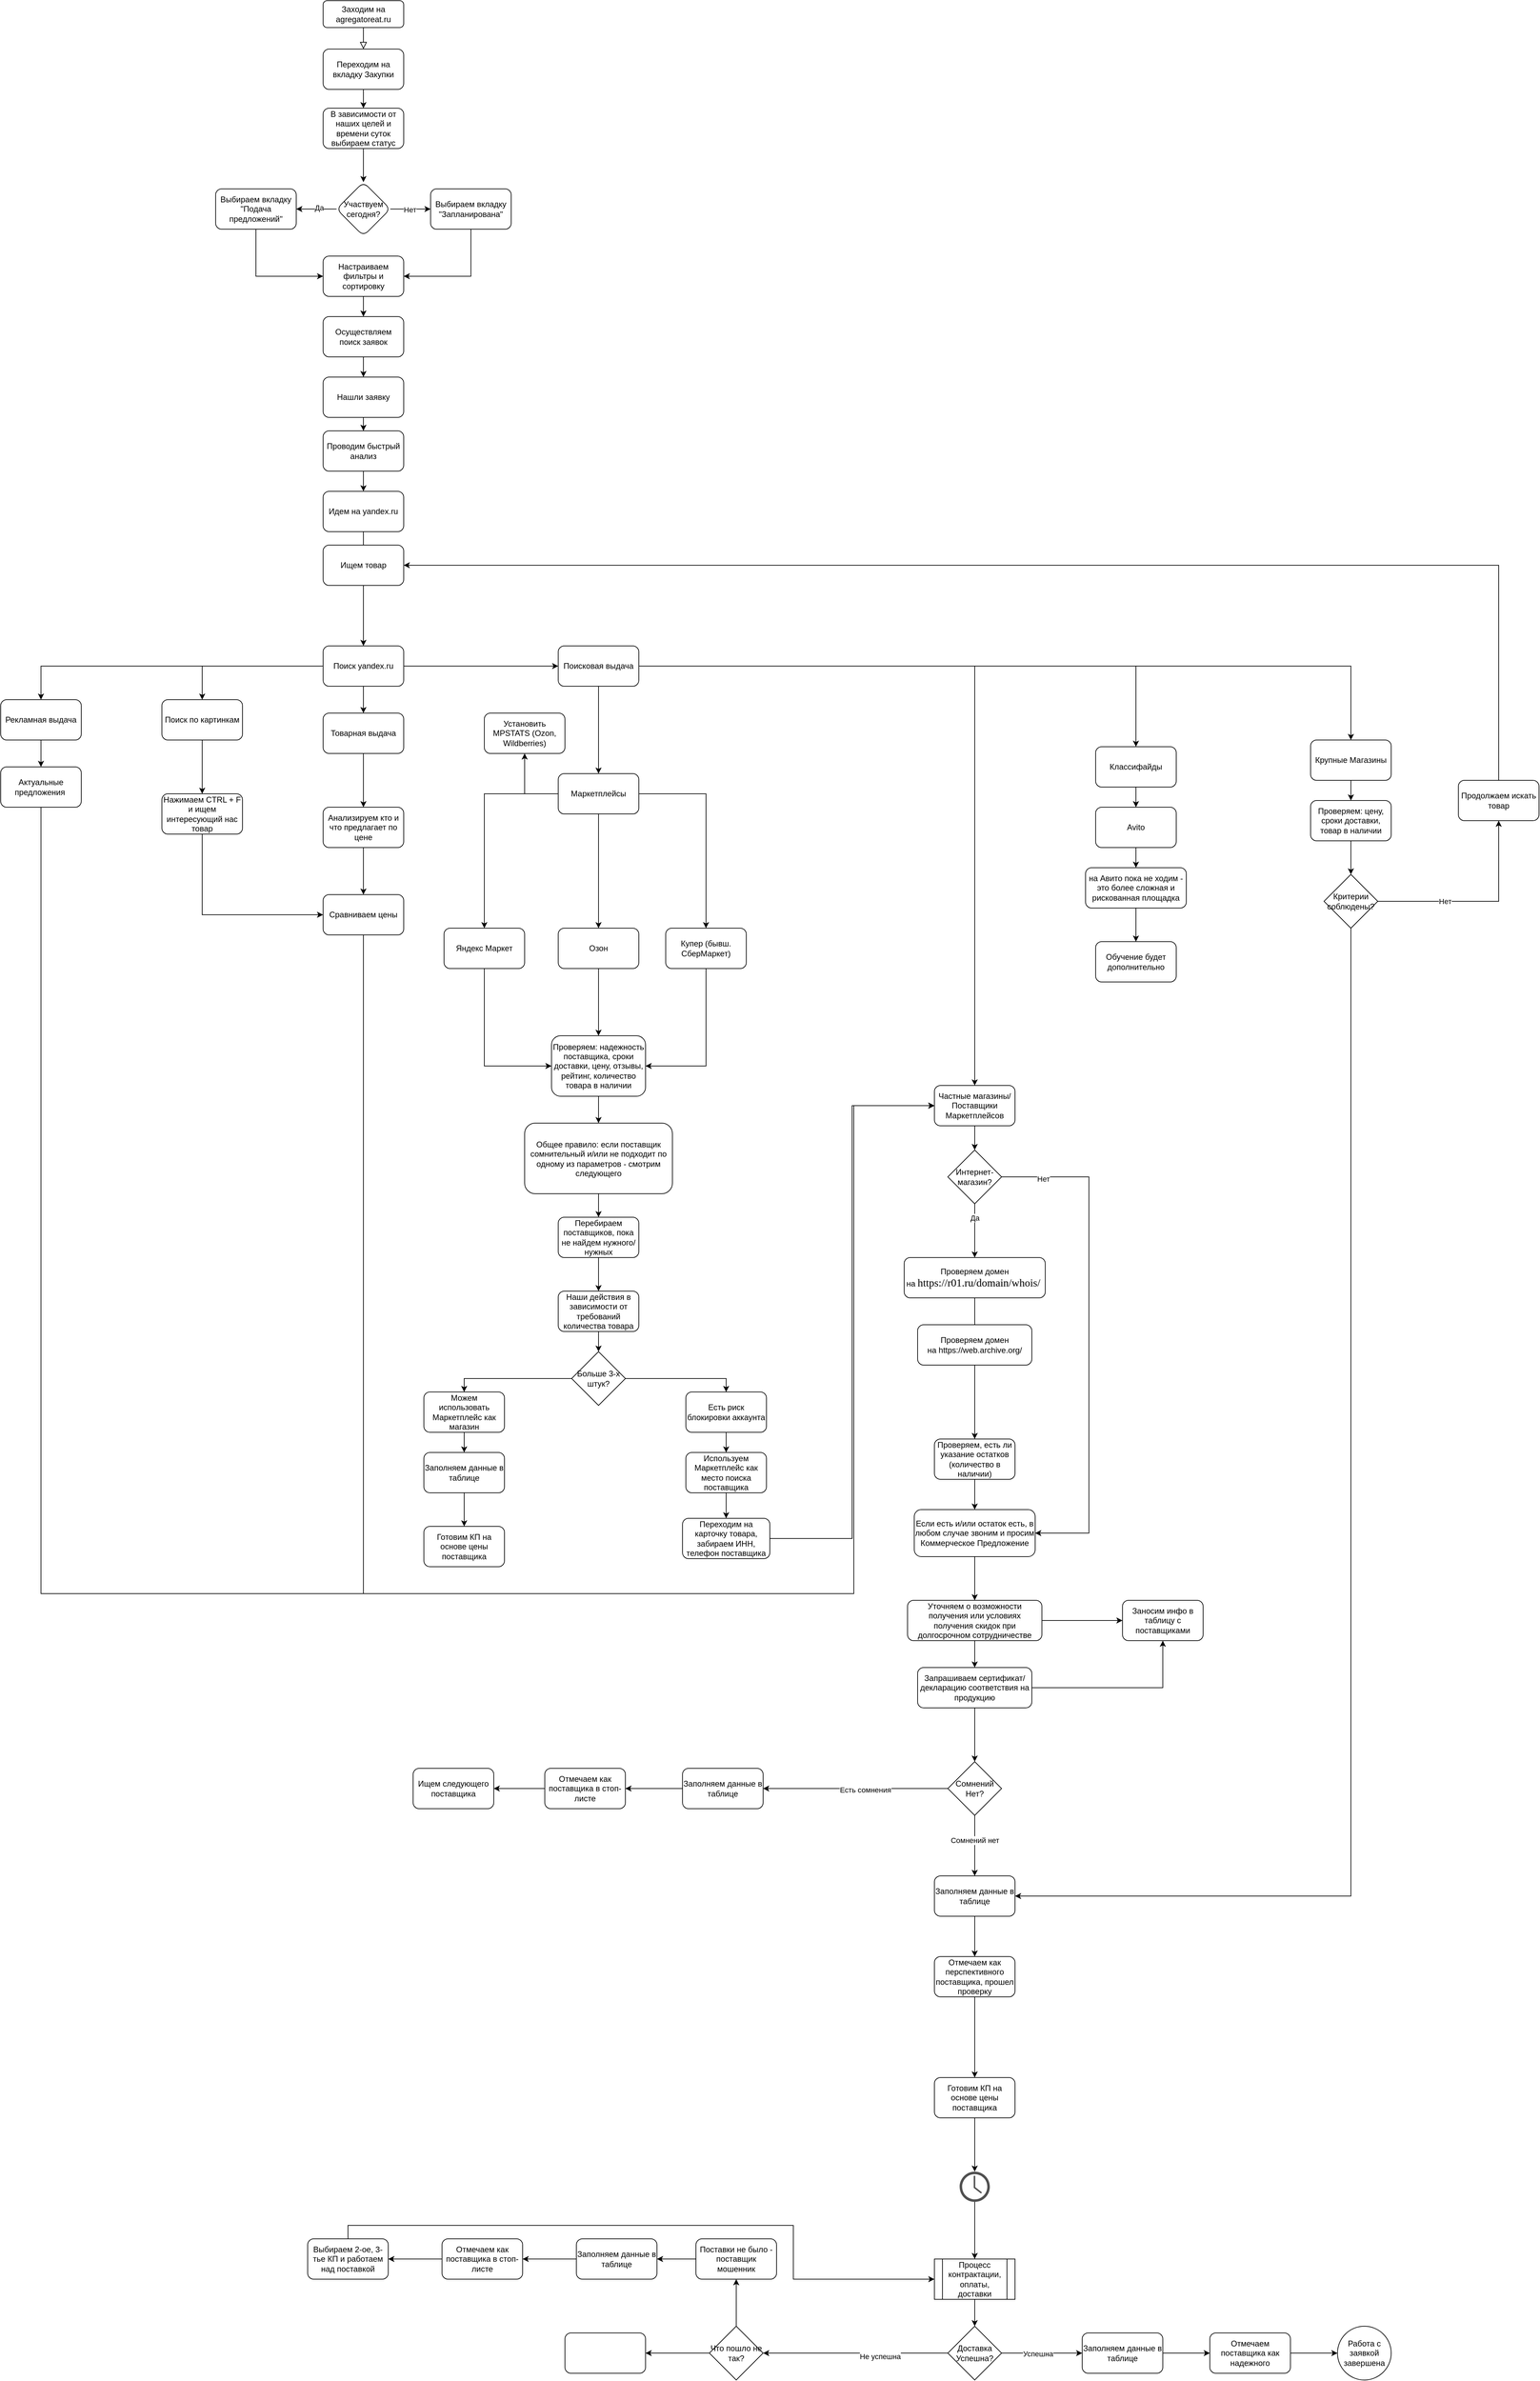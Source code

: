 <mxfile version="24.7.1" type="github">
  <diagram id="C5RBs43oDa-KdzZeNtuy" name="Page-1">
    <mxGraphModel dx="2876" dy="1066" grid="1" gridSize="10" guides="1" tooltips="1" connect="1" arrows="1" fold="1" page="1" pageScale="1" pageWidth="827" pageHeight="1169" math="0" shadow="0">
      <root>
        <mxCell id="WIyWlLk6GJQsqaUBKTNV-0" />
        <mxCell id="WIyWlLk6GJQsqaUBKTNV-1" parent="WIyWlLk6GJQsqaUBKTNV-0" />
        <mxCell id="WIyWlLk6GJQsqaUBKTNV-2" value="" style="rounded=0;html=1;jettySize=auto;orthogonalLoop=1;fontSize=11;endArrow=block;endFill=0;endSize=8;strokeWidth=1;shadow=0;labelBackgroundColor=none;edgeStyle=orthogonalEdgeStyle;entryX=0.5;entryY=0;entryDx=0;entryDy=0;" parent="WIyWlLk6GJQsqaUBKTNV-1" source="WIyWlLk6GJQsqaUBKTNV-3" target="reIwMXs1i3LLJAU8mJ2P-0" edge="1">
          <mxGeometry relative="1" as="geometry" />
        </mxCell>
        <mxCell id="WIyWlLk6GJQsqaUBKTNV-3" value="Заходим на agregatoreat.ru" style="rounded=1;whiteSpace=wrap;html=1;fontSize=12;glass=0;strokeWidth=1;shadow=0;" parent="WIyWlLk6GJQsqaUBKTNV-1" vertex="1">
          <mxGeometry x="160" y="80" width="120" height="40" as="geometry" />
        </mxCell>
        <mxCell id="reIwMXs1i3LLJAU8mJ2P-2" value="" style="edgeStyle=orthogonalEdgeStyle;rounded=0;orthogonalLoop=1;jettySize=auto;html=1;" parent="WIyWlLk6GJQsqaUBKTNV-1" source="reIwMXs1i3LLJAU8mJ2P-0" target="reIwMXs1i3LLJAU8mJ2P-1" edge="1">
          <mxGeometry relative="1" as="geometry" />
        </mxCell>
        <mxCell id="reIwMXs1i3LLJAU8mJ2P-0" value="Переходим на вкладку Закупки" style="rounded=1;whiteSpace=wrap;html=1;" parent="WIyWlLk6GJQsqaUBKTNV-1" vertex="1">
          <mxGeometry x="160" y="152" width="120" height="60" as="geometry" />
        </mxCell>
        <mxCell id="reIwMXs1i3LLJAU8mJ2P-4" value="" style="edgeStyle=orthogonalEdgeStyle;rounded=0;orthogonalLoop=1;jettySize=auto;html=1;" parent="WIyWlLk6GJQsqaUBKTNV-1" source="reIwMXs1i3LLJAU8mJ2P-1" target="reIwMXs1i3LLJAU8mJ2P-3" edge="1">
          <mxGeometry relative="1" as="geometry" />
        </mxCell>
        <mxCell id="reIwMXs1i3LLJAU8mJ2P-1" value="В зависимости от наших целей и времени суток выбираем статус" style="whiteSpace=wrap;html=1;rounded=1;" parent="WIyWlLk6GJQsqaUBKTNV-1" vertex="1">
          <mxGeometry x="160" y="240" width="120" height="60" as="geometry" />
        </mxCell>
        <mxCell id="reIwMXs1i3LLJAU8mJ2P-6" value="" style="edgeStyle=orthogonalEdgeStyle;rounded=0;orthogonalLoop=1;jettySize=auto;html=1;" parent="WIyWlLk6GJQsqaUBKTNV-1" source="reIwMXs1i3LLJAU8mJ2P-3" target="reIwMXs1i3LLJAU8mJ2P-5" edge="1">
          <mxGeometry relative="1" as="geometry" />
        </mxCell>
        <mxCell id="reIwMXs1i3LLJAU8mJ2P-7" value="Да" style="edgeLabel;html=1;align=center;verticalAlign=middle;resizable=0;points=[];" parent="reIwMXs1i3LLJAU8mJ2P-6" vertex="1" connectable="0">
          <mxGeometry x="-0.133" y="-2" relative="1" as="geometry">
            <mxPoint as="offset" />
          </mxGeometry>
        </mxCell>
        <mxCell id="reIwMXs1i3LLJAU8mJ2P-9" value="" style="edgeStyle=orthogonalEdgeStyle;rounded=0;orthogonalLoop=1;jettySize=auto;html=1;" parent="WIyWlLk6GJQsqaUBKTNV-1" source="reIwMXs1i3LLJAU8mJ2P-3" target="reIwMXs1i3LLJAU8mJ2P-8" edge="1">
          <mxGeometry relative="1" as="geometry" />
        </mxCell>
        <mxCell id="reIwMXs1i3LLJAU8mJ2P-10" value="Нет" style="edgeLabel;html=1;align=center;verticalAlign=middle;resizable=0;points=[];" parent="reIwMXs1i3LLJAU8mJ2P-9" vertex="1" connectable="0">
          <mxGeometry x="-0.033" y="-1" relative="1" as="geometry">
            <mxPoint as="offset" />
          </mxGeometry>
        </mxCell>
        <mxCell id="reIwMXs1i3LLJAU8mJ2P-3" value="Участвуем сегодня?" style="rhombus;whiteSpace=wrap;html=1;rounded=1;" parent="WIyWlLk6GJQsqaUBKTNV-1" vertex="1">
          <mxGeometry x="180" y="350" width="80" height="80" as="geometry" />
        </mxCell>
        <mxCell id="reIwMXs1i3LLJAU8mJ2P-12" value="" style="edgeStyle=orthogonalEdgeStyle;rounded=0;orthogonalLoop=1;jettySize=auto;html=1;entryX=0;entryY=0.5;entryDx=0;entryDy=0;exitX=0.5;exitY=1;exitDx=0;exitDy=0;" parent="WIyWlLk6GJQsqaUBKTNV-1" source="reIwMXs1i3LLJAU8mJ2P-5" target="reIwMXs1i3LLJAU8mJ2P-11" edge="1">
          <mxGeometry relative="1" as="geometry" />
        </mxCell>
        <mxCell id="reIwMXs1i3LLJAU8mJ2P-5" value="Выбираем вкладку &quot;Подача предложений&quot;" style="whiteSpace=wrap;html=1;rounded=1;" parent="WIyWlLk6GJQsqaUBKTNV-1" vertex="1">
          <mxGeometry y="360" width="120" height="60" as="geometry" />
        </mxCell>
        <mxCell id="reIwMXs1i3LLJAU8mJ2P-13" style="edgeStyle=orthogonalEdgeStyle;rounded=0;orthogonalLoop=1;jettySize=auto;html=1;entryX=1;entryY=0.5;entryDx=0;entryDy=0;exitX=0.5;exitY=1;exitDx=0;exitDy=0;" parent="WIyWlLk6GJQsqaUBKTNV-1" source="reIwMXs1i3LLJAU8mJ2P-8" target="reIwMXs1i3LLJAU8mJ2P-11" edge="1">
          <mxGeometry relative="1" as="geometry" />
        </mxCell>
        <mxCell id="reIwMXs1i3LLJAU8mJ2P-8" value="Выбираем вкладку &quot;Запланирована&quot;" style="whiteSpace=wrap;html=1;rounded=1;" parent="WIyWlLk6GJQsqaUBKTNV-1" vertex="1">
          <mxGeometry x="320" y="360" width="120" height="60" as="geometry" />
        </mxCell>
        <mxCell id="reIwMXs1i3LLJAU8mJ2P-15" value="" style="edgeStyle=orthogonalEdgeStyle;rounded=0;orthogonalLoop=1;jettySize=auto;html=1;" parent="WIyWlLk6GJQsqaUBKTNV-1" source="reIwMXs1i3LLJAU8mJ2P-11" target="reIwMXs1i3LLJAU8mJ2P-14" edge="1">
          <mxGeometry relative="1" as="geometry" />
        </mxCell>
        <mxCell id="reIwMXs1i3LLJAU8mJ2P-11" value="Настраиваем фильтры и сортировку" style="whiteSpace=wrap;html=1;rounded=1;" parent="WIyWlLk6GJQsqaUBKTNV-1" vertex="1">
          <mxGeometry x="160" y="460" width="120" height="60" as="geometry" />
        </mxCell>
        <mxCell id="reIwMXs1i3LLJAU8mJ2P-17" value="" style="edgeStyle=orthogonalEdgeStyle;rounded=0;orthogonalLoop=1;jettySize=auto;html=1;" parent="WIyWlLk6GJQsqaUBKTNV-1" source="reIwMXs1i3LLJAU8mJ2P-14" target="reIwMXs1i3LLJAU8mJ2P-16" edge="1">
          <mxGeometry relative="1" as="geometry" />
        </mxCell>
        <mxCell id="reIwMXs1i3LLJAU8mJ2P-14" value="Осуществляем поиск заявок" style="whiteSpace=wrap;html=1;rounded=1;" parent="WIyWlLk6GJQsqaUBKTNV-1" vertex="1">
          <mxGeometry x="160" y="550" width="120" height="60" as="geometry" />
        </mxCell>
        <mxCell id="reIwMXs1i3LLJAU8mJ2P-19" value="" style="edgeStyle=orthogonalEdgeStyle;rounded=0;orthogonalLoop=1;jettySize=auto;html=1;" parent="WIyWlLk6GJQsqaUBKTNV-1" source="reIwMXs1i3LLJAU8mJ2P-16" target="reIwMXs1i3LLJAU8mJ2P-18" edge="1">
          <mxGeometry relative="1" as="geometry" />
        </mxCell>
        <mxCell id="reIwMXs1i3LLJAU8mJ2P-16" value="Нашли заявку" style="whiteSpace=wrap;html=1;rounded=1;" parent="WIyWlLk6GJQsqaUBKTNV-1" vertex="1">
          <mxGeometry x="160" y="640" width="120" height="60" as="geometry" />
        </mxCell>
        <mxCell id="reIwMXs1i3LLJAU8mJ2P-21" value="" style="edgeStyle=orthogonalEdgeStyle;rounded=0;orthogonalLoop=1;jettySize=auto;html=1;" parent="WIyWlLk6GJQsqaUBKTNV-1" source="reIwMXs1i3LLJAU8mJ2P-34" target="reIwMXs1i3LLJAU8mJ2P-20" edge="1">
          <mxGeometry relative="1" as="geometry" />
        </mxCell>
        <mxCell id="reIwMXs1i3LLJAU8mJ2P-18" value="Проводим быстрый анализ" style="whiteSpace=wrap;html=1;rounded=1;" parent="WIyWlLk6GJQsqaUBKTNV-1" vertex="1">
          <mxGeometry x="160" y="720" width="120" height="60" as="geometry" />
        </mxCell>
        <mxCell id="reIwMXs1i3LLJAU8mJ2P-23" value="" style="edgeStyle=orthogonalEdgeStyle;rounded=0;orthogonalLoop=1;jettySize=auto;html=1;" parent="WIyWlLk6GJQsqaUBKTNV-1" source="reIwMXs1i3LLJAU8mJ2P-20" target="reIwMXs1i3LLJAU8mJ2P-22" edge="1">
          <mxGeometry relative="1" as="geometry" />
        </mxCell>
        <mxCell id="reIwMXs1i3LLJAU8mJ2P-25" value="" style="edgeStyle=orthogonalEdgeStyle;rounded=0;orthogonalLoop=1;jettySize=auto;html=1;" parent="WIyWlLk6GJQsqaUBKTNV-1" source="reIwMXs1i3LLJAU8mJ2P-20" target="reIwMXs1i3LLJAU8mJ2P-24" edge="1">
          <mxGeometry relative="1" as="geometry" />
        </mxCell>
        <mxCell id="reIwMXs1i3LLJAU8mJ2P-31" value="" style="edgeStyle=orthogonalEdgeStyle;rounded=0;orthogonalLoop=1;jettySize=auto;html=1;" parent="WIyWlLk6GJQsqaUBKTNV-1" source="reIwMXs1i3LLJAU8mJ2P-20" target="reIwMXs1i3LLJAU8mJ2P-30" edge="1">
          <mxGeometry relative="1" as="geometry" />
        </mxCell>
        <mxCell id="1kPbI1ZnsVa3C7Rc6pqd-4" value="" style="edgeStyle=orthogonalEdgeStyle;rounded=0;orthogonalLoop=1;jettySize=auto;html=1;" edge="1" parent="WIyWlLk6GJQsqaUBKTNV-1" source="reIwMXs1i3LLJAU8mJ2P-20" target="1kPbI1ZnsVa3C7Rc6pqd-3">
          <mxGeometry relative="1" as="geometry" />
        </mxCell>
        <mxCell id="reIwMXs1i3LLJAU8mJ2P-20" value="Поиск yandex.ru" style="whiteSpace=wrap;html=1;rounded=1;" parent="WIyWlLk6GJQsqaUBKTNV-1" vertex="1">
          <mxGeometry x="160" y="1040" width="120" height="60" as="geometry" />
        </mxCell>
        <mxCell id="reIwMXs1i3LLJAU8mJ2P-33" value="" style="edgeStyle=orthogonalEdgeStyle;rounded=0;orthogonalLoop=1;jettySize=auto;html=1;" parent="WIyWlLk6GJQsqaUBKTNV-1" source="reIwMXs1i3LLJAU8mJ2P-22" target="reIwMXs1i3LLJAU8mJ2P-32" edge="1">
          <mxGeometry relative="1" as="geometry" />
        </mxCell>
        <mxCell id="reIwMXs1i3LLJAU8mJ2P-22" value="Рекламная выдача" style="whiteSpace=wrap;html=1;rounded=1;" parent="WIyWlLk6GJQsqaUBKTNV-1" vertex="1">
          <mxGeometry x="-320" y="1120" width="120" height="60" as="geometry" />
        </mxCell>
        <mxCell id="reIwMXs1i3LLJAU8mJ2P-27" value="" style="edgeStyle=orthogonalEdgeStyle;rounded=0;orthogonalLoop=1;jettySize=auto;html=1;" parent="WIyWlLk6GJQsqaUBKTNV-1" source="reIwMXs1i3LLJAU8mJ2P-24" target="reIwMXs1i3LLJAU8mJ2P-26" edge="1">
          <mxGeometry relative="1" as="geometry" />
        </mxCell>
        <mxCell id="reIwMXs1i3LLJAU8mJ2P-29" value="" style="edgeStyle=orthogonalEdgeStyle;rounded=0;orthogonalLoop=1;jettySize=auto;html=1;" parent="WIyWlLk6GJQsqaUBKTNV-1" source="reIwMXs1i3LLJAU8mJ2P-24" target="reIwMXs1i3LLJAU8mJ2P-28" edge="1">
          <mxGeometry relative="1" as="geometry" />
        </mxCell>
        <mxCell id="reIwMXs1i3LLJAU8mJ2P-53" value="" style="edgeStyle=orthogonalEdgeStyle;rounded=0;orthogonalLoop=1;jettySize=auto;html=1;" parent="WIyWlLk6GJQsqaUBKTNV-1" source="reIwMXs1i3LLJAU8mJ2P-24" target="reIwMXs1i3LLJAU8mJ2P-52" edge="1">
          <mxGeometry relative="1" as="geometry" />
        </mxCell>
        <mxCell id="reIwMXs1i3LLJAU8mJ2P-65" value="" style="edgeStyle=orthogonalEdgeStyle;rounded=0;orthogonalLoop=1;jettySize=auto;html=1;" parent="WIyWlLk6GJQsqaUBKTNV-1" source="reIwMXs1i3LLJAU8mJ2P-24" target="reIwMXs1i3LLJAU8mJ2P-64" edge="1">
          <mxGeometry relative="1" as="geometry" />
        </mxCell>
        <mxCell id="reIwMXs1i3LLJAU8mJ2P-24" value="Поисковая выдача" style="whiteSpace=wrap;html=1;rounded=1;" parent="WIyWlLk6GJQsqaUBKTNV-1" vertex="1">
          <mxGeometry x="510" y="1040" width="120" height="60" as="geometry" />
        </mxCell>
        <mxCell id="reIwMXs1i3LLJAU8mJ2P-42" value="" style="edgeStyle=orthogonalEdgeStyle;rounded=0;orthogonalLoop=1;jettySize=auto;html=1;exitX=0;exitY=0.5;exitDx=0;exitDy=0;" parent="WIyWlLk6GJQsqaUBKTNV-1" source="reIwMXs1i3LLJAU8mJ2P-26" target="reIwMXs1i3LLJAU8mJ2P-40" edge="1">
          <mxGeometry relative="1" as="geometry" />
        </mxCell>
        <mxCell id="reIwMXs1i3LLJAU8mJ2P-47" value="" style="edgeStyle=orthogonalEdgeStyle;rounded=0;orthogonalLoop=1;jettySize=auto;html=1;entryX=0.5;entryY=0;entryDx=0;entryDy=0;" parent="WIyWlLk6GJQsqaUBKTNV-1" source="reIwMXs1i3LLJAU8mJ2P-26" target="reIwMXs1i3LLJAU8mJ2P-45" edge="1">
          <mxGeometry relative="1" as="geometry">
            <mxPoint x="430" y="1550" as="targetPoint" />
          </mxGeometry>
        </mxCell>
        <mxCell id="reIwMXs1i3LLJAU8mJ2P-49" value="" style="edgeStyle=orthogonalEdgeStyle;rounded=0;orthogonalLoop=1;jettySize=auto;html=1;" parent="WIyWlLk6GJQsqaUBKTNV-1" source="reIwMXs1i3LLJAU8mJ2P-26" target="reIwMXs1i3LLJAU8mJ2P-48" edge="1">
          <mxGeometry relative="1" as="geometry" />
        </mxCell>
        <mxCell id="reIwMXs1i3LLJAU8mJ2P-51" value="" style="edgeStyle=orthogonalEdgeStyle;rounded=0;orthogonalLoop=1;jettySize=auto;html=1;" parent="WIyWlLk6GJQsqaUBKTNV-1" source="reIwMXs1i3LLJAU8mJ2P-26" target="reIwMXs1i3LLJAU8mJ2P-50" edge="1">
          <mxGeometry relative="1" as="geometry" />
        </mxCell>
        <mxCell id="reIwMXs1i3LLJAU8mJ2P-26" value="Маркетплейсы" style="whiteSpace=wrap;html=1;rounded=1;" parent="WIyWlLk6GJQsqaUBKTNV-1" vertex="1">
          <mxGeometry x="510" y="1230" width="120" height="60" as="geometry" />
        </mxCell>
        <mxCell id="reIwMXs1i3LLJAU8mJ2P-44" value="" style="edgeStyle=orthogonalEdgeStyle;rounded=0;orthogonalLoop=1;jettySize=auto;html=1;" parent="WIyWlLk6GJQsqaUBKTNV-1" source="1kPbI1ZnsVa3C7Rc6pqd-20" target="reIwMXs1i3LLJAU8mJ2P-43" edge="1">
          <mxGeometry relative="1" as="geometry" />
        </mxCell>
        <mxCell id="reIwMXs1i3LLJAU8mJ2P-28" value="Частные магазины/Поставщики Маркетплейсов" style="whiteSpace=wrap;html=1;rounded=1;" parent="WIyWlLk6GJQsqaUBKTNV-1" vertex="1">
          <mxGeometry x="1070" y="1694" width="120" height="60" as="geometry" />
        </mxCell>
        <mxCell id="reIwMXs1i3LLJAU8mJ2P-38" value="" style="edgeStyle=orthogonalEdgeStyle;rounded=0;orthogonalLoop=1;jettySize=auto;html=1;" parent="WIyWlLk6GJQsqaUBKTNV-1" source="reIwMXs1i3LLJAU8mJ2P-30" target="reIwMXs1i3LLJAU8mJ2P-37" edge="1">
          <mxGeometry relative="1" as="geometry" />
        </mxCell>
        <mxCell id="reIwMXs1i3LLJAU8mJ2P-30" value="Товарная выдача" style="whiteSpace=wrap;html=1;rounded=1;" parent="WIyWlLk6GJQsqaUBKTNV-1" vertex="1">
          <mxGeometry x="160" y="1140" width="120" height="60" as="geometry" />
        </mxCell>
        <mxCell id="1kPbI1ZnsVa3C7Rc6pqd-13" style="edgeStyle=orthogonalEdgeStyle;rounded=0;orthogonalLoop=1;jettySize=auto;html=1;entryX=0;entryY=0.5;entryDx=0;entryDy=0;exitX=0.5;exitY=1;exitDx=0;exitDy=0;" edge="1" parent="WIyWlLk6GJQsqaUBKTNV-1" source="reIwMXs1i3LLJAU8mJ2P-32" target="reIwMXs1i3LLJAU8mJ2P-28">
          <mxGeometry relative="1" as="geometry">
            <mxPoint x="-210" y="2380.0" as="targetPoint" />
            <Array as="points">
              <mxPoint x="-260" y="2450" />
              <mxPoint x="950" y="2450" />
              <mxPoint x="950" y="1724" />
            </Array>
          </mxGeometry>
        </mxCell>
        <mxCell id="reIwMXs1i3LLJAU8mJ2P-32" value="Актуальные предложения&amp;nbsp;" style="whiteSpace=wrap;html=1;rounded=1;" parent="WIyWlLk6GJQsqaUBKTNV-1" vertex="1">
          <mxGeometry x="-320" y="1220" width="120" height="60" as="geometry" />
        </mxCell>
        <mxCell id="reIwMXs1i3LLJAU8mJ2P-35" value="" style="edgeStyle=orthogonalEdgeStyle;rounded=0;orthogonalLoop=1;jettySize=auto;html=1;" parent="WIyWlLk6GJQsqaUBKTNV-1" source="reIwMXs1i3LLJAU8mJ2P-18" target="reIwMXs1i3LLJAU8mJ2P-34" edge="1">
          <mxGeometry relative="1" as="geometry">
            <mxPoint x="220" y="780" as="sourcePoint" />
            <mxPoint x="220" y="1040" as="targetPoint" />
          </mxGeometry>
        </mxCell>
        <mxCell id="reIwMXs1i3LLJAU8mJ2P-34" value="Идем на yandex.ru" style="rounded=1;whiteSpace=wrap;html=1;" parent="WIyWlLk6GJQsqaUBKTNV-1" vertex="1">
          <mxGeometry x="160" y="810" width="120" height="60" as="geometry" />
        </mxCell>
        <mxCell id="1kPbI1ZnsVa3C7Rc6pqd-5" style="edgeStyle=orthogonalEdgeStyle;rounded=0;orthogonalLoop=1;jettySize=auto;html=1;" edge="1" parent="WIyWlLk6GJQsqaUBKTNV-1" source="reIwMXs1i3LLJAU8mJ2P-37" target="reIwMXs1i3LLJAU8mJ2P-39">
          <mxGeometry relative="1" as="geometry" />
        </mxCell>
        <mxCell id="reIwMXs1i3LLJAU8mJ2P-37" value="Анализируем кто и что предлагает по цене" style="whiteSpace=wrap;html=1;rounded=1;" parent="WIyWlLk6GJQsqaUBKTNV-1" vertex="1">
          <mxGeometry x="160" y="1280" width="120" height="60" as="geometry" />
        </mxCell>
        <mxCell id="1kPbI1ZnsVa3C7Rc6pqd-33" style="edgeStyle=orthogonalEdgeStyle;rounded=0;orthogonalLoop=1;jettySize=auto;html=1;entryX=0;entryY=0.5;entryDx=0;entryDy=0;exitX=0.5;exitY=1;exitDx=0;exitDy=0;" edge="1" parent="WIyWlLk6GJQsqaUBKTNV-1" source="reIwMXs1i3LLJAU8mJ2P-39" target="reIwMXs1i3LLJAU8mJ2P-28">
          <mxGeometry relative="1" as="geometry">
            <Array as="points">
              <mxPoint x="220" y="2450" />
              <mxPoint x="950" y="2450" />
              <mxPoint x="950" y="1724" />
            </Array>
          </mxGeometry>
        </mxCell>
        <mxCell id="reIwMXs1i3LLJAU8mJ2P-39" value="Сравниваем цены" style="rounded=1;whiteSpace=wrap;html=1;" parent="WIyWlLk6GJQsqaUBKTNV-1" vertex="1">
          <mxGeometry x="160" y="1410" width="120" height="60" as="geometry" />
        </mxCell>
        <mxCell id="reIwMXs1i3LLJAU8mJ2P-40" value="Установить MPSTATS (Ozon, Wildberries)" style="rounded=1;whiteSpace=wrap;html=1;" parent="WIyWlLk6GJQsqaUBKTNV-1" vertex="1">
          <mxGeometry x="400" y="1140" width="120" height="60" as="geometry" />
        </mxCell>
        <mxCell id="reIwMXs1i3LLJAU8mJ2P-61" value="" style="edgeStyle=orthogonalEdgeStyle;rounded=0;orthogonalLoop=1;jettySize=auto;html=1;" parent="WIyWlLk6GJQsqaUBKTNV-1" source="reIwMXs1i3LLJAU8mJ2P-43" target="reIwMXs1i3LLJAU8mJ2P-60" edge="1">
          <mxGeometry relative="1" as="geometry" />
        </mxCell>
        <mxCell id="reIwMXs1i3LLJAU8mJ2P-43" value="Проверяем, есть ли указание остатков (количество в наличии)" style="whiteSpace=wrap;html=1;rounded=1;" parent="WIyWlLk6GJQsqaUBKTNV-1" vertex="1">
          <mxGeometry x="1070" y="2220" width="120" height="60" as="geometry" />
        </mxCell>
        <mxCell id="reIwMXs1i3LLJAU8mJ2P-55" style="edgeStyle=orthogonalEdgeStyle;rounded=0;orthogonalLoop=1;jettySize=auto;html=1;entryX=0;entryY=0.5;entryDx=0;entryDy=0;exitX=0.5;exitY=1;exitDx=0;exitDy=0;" parent="WIyWlLk6GJQsqaUBKTNV-1" source="reIwMXs1i3LLJAU8mJ2P-45" target="reIwMXs1i3LLJAU8mJ2P-54" edge="1">
          <mxGeometry relative="1" as="geometry" />
        </mxCell>
        <mxCell id="reIwMXs1i3LLJAU8mJ2P-45" value="Яндекс Маркет" style="whiteSpace=wrap;html=1;rounded=1;" parent="WIyWlLk6GJQsqaUBKTNV-1" vertex="1">
          <mxGeometry x="340" y="1460" width="120" height="60" as="geometry" />
        </mxCell>
        <mxCell id="reIwMXs1i3LLJAU8mJ2P-57" style="edgeStyle=orthogonalEdgeStyle;rounded=0;orthogonalLoop=1;jettySize=auto;html=1;entryX=1;entryY=0.5;entryDx=0;entryDy=0;exitX=0.5;exitY=1;exitDx=0;exitDy=0;" parent="WIyWlLk6GJQsqaUBKTNV-1" source="reIwMXs1i3LLJAU8mJ2P-48" target="reIwMXs1i3LLJAU8mJ2P-54" edge="1">
          <mxGeometry relative="1" as="geometry" />
        </mxCell>
        <mxCell id="reIwMXs1i3LLJAU8mJ2P-48" value="Купер (бывш. СберМаркет)" style="whiteSpace=wrap;html=1;rounded=1;" parent="WIyWlLk6GJQsqaUBKTNV-1" vertex="1">
          <mxGeometry x="670" y="1460" width="120" height="60" as="geometry" />
        </mxCell>
        <mxCell id="reIwMXs1i3LLJAU8mJ2P-56" style="edgeStyle=orthogonalEdgeStyle;rounded=0;orthogonalLoop=1;jettySize=auto;html=1;entryX=0.5;entryY=0;entryDx=0;entryDy=0;" parent="WIyWlLk6GJQsqaUBKTNV-1" source="reIwMXs1i3LLJAU8mJ2P-50" target="reIwMXs1i3LLJAU8mJ2P-54" edge="1">
          <mxGeometry relative="1" as="geometry" />
        </mxCell>
        <mxCell id="reIwMXs1i3LLJAU8mJ2P-50" value="Озон" style="whiteSpace=wrap;html=1;rounded=1;" parent="WIyWlLk6GJQsqaUBKTNV-1" vertex="1">
          <mxGeometry x="510" y="1460" width="120" height="60" as="geometry" />
        </mxCell>
        <mxCell id="reIwMXs1i3LLJAU8mJ2P-87" value="" style="edgeStyle=orthogonalEdgeStyle;rounded=0;orthogonalLoop=1;jettySize=auto;html=1;" parent="WIyWlLk6GJQsqaUBKTNV-1" source="reIwMXs1i3LLJAU8mJ2P-52" target="reIwMXs1i3LLJAU8mJ2P-86" edge="1">
          <mxGeometry relative="1" as="geometry" />
        </mxCell>
        <mxCell id="reIwMXs1i3LLJAU8mJ2P-52" value="Крупные Магазины" style="whiteSpace=wrap;html=1;rounded=1;" parent="WIyWlLk6GJQsqaUBKTNV-1" vertex="1">
          <mxGeometry x="1630" y="1180" width="120" height="60" as="geometry" />
        </mxCell>
        <mxCell id="reIwMXs1i3LLJAU8mJ2P-59" value="" style="edgeStyle=orthogonalEdgeStyle;rounded=0;orthogonalLoop=1;jettySize=auto;html=1;" parent="WIyWlLk6GJQsqaUBKTNV-1" source="reIwMXs1i3LLJAU8mJ2P-54" target="reIwMXs1i3LLJAU8mJ2P-58" edge="1">
          <mxGeometry relative="1" as="geometry" />
        </mxCell>
        <mxCell id="reIwMXs1i3LLJAU8mJ2P-54" value="Проверяем: надежность поставщика, сроки доставки, цену, отзывы, рейтинг, количество товара в наличии" style="rounded=1;whiteSpace=wrap;html=1;" parent="WIyWlLk6GJQsqaUBKTNV-1" vertex="1">
          <mxGeometry x="500" y="1620" width="140" height="90" as="geometry" />
        </mxCell>
        <mxCell id="reIwMXs1i3LLJAU8mJ2P-73" value="" style="edgeStyle=orthogonalEdgeStyle;rounded=0;orthogonalLoop=1;jettySize=auto;html=1;" parent="WIyWlLk6GJQsqaUBKTNV-1" source="1kPbI1ZnsVa3C7Rc6pqd-8" target="reIwMXs1i3LLJAU8mJ2P-72" edge="1">
          <mxGeometry relative="1" as="geometry" />
        </mxCell>
        <mxCell id="reIwMXs1i3LLJAU8mJ2P-58" value="Общее правило: если поставщик сомнительный и/или не подходит по одному из параметров - смотрим следующего" style="whiteSpace=wrap;html=1;rounded=1;" parent="WIyWlLk6GJQsqaUBKTNV-1" vertex="1">
          <mxGeometry x="460" y="1750" width="220" height="105" as="geometry" />
        </mxCell>
        <mxCell id="reIwMXs1i3LLJAU8mJ2P-63" value="" style="edgeStyle=orthogonalEdgeStyle;rounded=0;orthogonalLoop=1;jettySize=auto;html=1;" parent="WIyWlLk6GJQsqaUBKTNV-1" source="reIwMXs1i3LLJAU8mJ2P-60" target="reIwMXs1i3LLJAU8mJ2P-62" edge="1">
          <mxGeometry relative="1" as="geometry" />
        </mxCell>
        <mxCell id="reIwMXs1i3LLJAU8mJ2P-60" value="Если есть и/или остаток есть, в любом случае звоним и просим Коммерческое Предложение" style="whiteSpace=wrap;html=1;rounded=1;" parent="WIyWlLk6GJQsqaUBKTNV-1" vertex="1">
          <mxGeometry x="1040" y="2325" width="180" height="70" as="geometry" />
        </mxCell>
        <mxCell id="1kPbI1ZnsVa3C7Rc6pqd-15" value="" style="edgeStyle=orthogonalEdgeStyle;rounded=0;orthogonalLoop=1;jettySize=auto;html=1;entryX=0.5;entryY=0;entryDx=0;entryDy=0;" edge="1" parent="WIyWlLk6GJQsqaUBKTNV-1" source="1kPbI1ZnsVa3C7Rc6pqd-41" target="1kPbI1ZnsVa3C7Rc6pqd-62">
          <mxGeometry relative="1" as="geometry" />
        </mxCell>
        <mxCell id="1kPbI1ZnsVa3C7Rc6pqd-26" value="" style="edgeStyle=orthogonalEdgeStyle;rounded=0;orthogonalLoop=1;jettySize=auto;html=1;" edge="1" parent="WIyWlLk6GJQsqaUBKTNV-1" source="reIwMXs1i3LLJAU8mJ2P-62" target="1kPbI1ZnsVa3C7Rc6pqd-25">
          <mxGeometry relative="1" as="geometry" />
        </mxCell>
        <mxCell id="reIwMXs1i3LLJAU8mJ2P-62" value="&lt;br&gt;&lt;span style=&quot;color: rgb(0, 0, 0); font-family: Helvetica; font-size: 12px; font-style: normal; font-variant-ligatures: normal; font-variant-caps: normal; font-weight: 400; letter-spacing: normal; orphans: 2; text-align: center; text-indent: 0px; text-transform: none; widows: 2; word-spacing: 0px; -webkit-text-stroke-width: 0px; white-space: normal; background-color: rgb(251, 251, 251); text-decoration-thickness: initial; text-decoration-style: initial; text-decoration-color: initial; display: inline !important; float: none;&quot;&gt;Уточняем о возможности получения или условиях получения скидок при долгосрочном сотрудничестве&lt;/span&gt;&lt;div&gt;&lt;br&gt;&lt;/div&gt;" style="whiteSpace=wrap;html=1;rounded=1;" parent="WIyWlLk6GJQsqaUBKTNV-1" vertex="1">
          <mxGeometry x="1030" y="2460" width="200" height="60" as="geometry" />
        </mxCell>
        <mxCell id="reIwMXs1i3LLJAU8mJ2P-67" value="" style="edgeStyle=orthogonalEdgeStyle;rounded=0;orthogonalLoop=1;jettySize=auto;html=1;" parent="WIyWlLk6GJQsqaUBKTNV-1" source="reIwMXs1i3LLJAU8mJ2P-64" target="reIwMXs1i3LLJAU8mJ2P-66" edge="1">
          <mxGeometry relative="1" as="geometry" />
        </mxCell>
        <mxCell id="reIwMXs1i3LLJAU8mJ2P-64" value="Классифайды" style="whiteSpace=wrap;html=1;rounded=1;" parent="WIyWlLk6GJQsqaUBKTNV-1" vertex="1">
          <mxGeometry x="1310" y="1190" width="120" height="60" as="geometry" />
        </mxCell>
        <mxCell id="reIwMXs1i3LLJAU8mJ2P-69" value="" style="edgeStyle=orthogonalEdgeStyle;rounded=0;orthogonalLoop=1;jettySize=auto;html=1;entryX=0.5;entryY=0;entryDx=0;entryDy=0;" parent="WIyWlLk6GJQsqaUBKTNV-1" source="reIwMXs1i3LLJAU8mJ2P-66" target="reIwMXs1i3LLJAU8mJ2P-68" edge="1">
          <mxGeometry relative="1" as="geometry">
            <mxPoint x="1370" y="1380" as="targetPoint" />
          </mxGeometry>
        </mxCell>
        <mxCell id="reIwMXs1i3LLJAU8mJ2P-66" value="Avito" style="whiteSpace=wrap;html=1;rounded=1;" parent="WIyWlLk6GJQsqaUBKTNV-1" vertex="1">
          <mxGeometry x="1310" y="1280" width="120" height="60" as="geometry" />
        </mxCell>
        <mxCell id="1kPbI1ZnsVa3C7Rc6pqd-1" value="" style="edgeStyle=orthogonalEdgeStyle;rounded=0;orthogonalLoop=1;jettySize=auto;html=1;exitX=0.5;exitY=1;exitDx=0;exitDy=0;" edge="1" parent="WIyWlLk6GJQsqaUBKTNV-1" source="reIwMXs1i3LLJAU8mJ2P-68" target="1kPbI1ZnsVa3C7Rc6pqd-0">
          <mxGeometry relative="1" as="geometry">
            <mxPoint x="1370" y="1440" as="sourcePoint" />
          </mxGeometry>
        </mxCell>
        <mxCell id="reIwMXs1i3LLJAU8mJ2P-68" value="на Авито пока не ходим - это более сложная и рискованная площадка" style="whiteSpace=wrap;html=1;rounded=1;" parent="WIyWlLk6GJQsqaUBKTNV-1" vertex="1">
          <mxGeometry x="1295" y="1370" width="150" height="60" as="geometry" />
        </mxCell>
        <mxCell id="reIwMXs1i3LLJAU8mJ2P-85" value="" style="edgeStyle=orthogonalEdgeStyle;rounded=0;orthogonalLoop=1;jettySize=auto;html=1;" parent="WIyWlLk6GJQsqaUBKTNV-1" source="reIwMXs1i3LLJAU8mJ2P-72" target="reIwMXs1i3LLJAU8mJ2P-84" edge="1">
          <mxGeometry relative="1" as="geometry" />
        </mxCell>
        <mxCell id="reIwMXs1i3LLJAU8mJ2P-72" value="Наши действия в зависимости от требований количества товара" style="whiteSpace=wrap;html=1;rounded=1;" parent="WIyWlLk6GJQsqaUBKTNV-1" vertex="1">
          <mxGeometry x="510" y="2000" width="120" height="60" as="geometry" />
        </mxCell>
        <mxCell id="reIwMXs1i3LLJAU8mJ2P-79" value="" style="edgeStyle=orthogonalEdgeStyle;rounded=0;orthogonalLoop=1;jettySize=auto;html=1;exitX=0;exitY=0.5;exitDx=0;exitDy=0;entryX=0.5;entryY=0;entryDx=0;entryDy=0;" parent="WIyWlLk6GJQsqaUBKTNV-1" source="reIwMXs1i3LLJAU8mJ2P-84" target="reIwMXs1i3LLJAU8mJ2P-78" edge="1">
          <mxGeometry relative="1" as="geometry" />
        </mxCell>
        <mxCell id="reIwMXs1i3LLJAU8mJ2P-81" value="" style="edgeStyle=orthogonalEdgeStyle;rounded=0;orthogonalLoop=1;jettySize=auto;html=1;exitX=1;exitY=0.5;exitDx=0;exitDy=0;entryX=0.5;entryY=0;entryDx=0;entryDy=0;" parent="WIyWlLk6GJQsqaUBKTNV-1" source="reIwMXs1i3LLJAU8mJ2P-84" target="reIwMXs1i3LLJAU8mJ2P-80" edge="1">
          <mxGeometry relative="1" as="geometry" />
        </mxCell>
        <mxCell id="1kPbI1ZnsVa3C7Rc6pqd-7" value="" style="edgeStyle=orthogonalEdgeStyle;rounded=0;orthogonalLoop=1;jettySize=auto;html=1;" edge="1" parent="WIyWlLk6GJQsqaUBKTNV-1" source="1kPbI1ZnsVa3C7Rc6pqd-39" target="1kPbI1ZnsVa3C7Rc6pqd-6">
          <mxGeometry relative="1" as="geometry" />
        </mxCell>
        <mxCell id="reIwMXs1i3LLJAU8mJ2P-78" value="Можем использовать Маркетплейс как магазин" style="whiteSpace=wrap;html=1;rounded=1;" parent="WIyWlLk6GJQsqaUBKTNV-1" vertex="1">
          <mxGeometry x="310" y="2150" width="120" height="60" as="geometry" />
        </mxCell>
        <mxCell id="reIwMXs1i3LLJAU8mJ2P-83" value="" style="edgeStyle=orthogonalEdgeStyle;rounded=0;orthogonalLoop=1;jettySize=auto;html=1;" parent="WIyWlLk6GJQsqaUBKTNV-1" source="reIwMXs1i3LLJAU8mJ2P-80" target="reIwMXs1i3LLJAU8mJ2P-82" edge="1">
          <mxGeometry relative="1" as="geometry" />
        </mxCell>
        <mxCell id="reIwMXs1i3LLJAU8mJ2P-80" value="Есть риск блокировки аккаунта" style="whiteSpace=wrap;html=1;rounded=1;" parent="WIyWlLk6GJQsqaUBKTNV-1" vertex="1">
          <mxGeometry x="700" y="2150" width="120" height="60" as="geometry" />
        </mxCell>
        <mxCell id="1kPbI1ZnsVa3C7Rc6pqd-11" value="" style="edgeStyle=orthogonalEdgeStyle;rounded=0;orthogonalLoop=1;jettySize=auto;html=1;" edge="1" parent="WIyWlLk6GJQsqaUBKTNV-1" source="reIwMXs1i3LLJAU8mJ2P-82" target="1kPbI1ZnsVa3C7Rc6pqd-10">
          <mxGeometry relative="1" as="geometry" />
        </mxCell>
        <mxCell id="reIwMXs1i3LLJAU8mJ2P-82" value="Используем Маркетплейс как место поиска поставщика" style="whiteSpace=wrap;html=1;rounded=1;" parent="WIyWlLk6GJQsqaUBKTNV-1" vertex="1">
          <mxGeometry x="700" y="2240" width="120" height="60" as="geometry" />
        </mxCell>
        <mxCell id="reIwMXs1i3LLJAU8mJ2P-84" value="Больше 3-х штук?" style="rhombus;whiteSpace=wrap;html=1;" parent="WIyWlLk6GJQsqaUBKTNV-1" vertex="1">
          <mxGeometry x="530" y="2090" width="80" height="80" as="geometry" />
        </mxCell>
        <mxCell id="reIwMXs1i3LLJAU8mJ2P-89" style="edgeStyle=orthogonalEdgeStyle;rounded=0;orthogonalLoop=1;jettySize=auto;html=1;entryX=0.5;entryY=0;entryDx=0;entryDy=0;" parent="WIyWlLk6GJQsqaUBKTNV-1" source="reIwMXs1i3LLJAU8mJ2P-86" target="reIwMXs1i3LLJAU8mJ2P-88" edge="1">
          <mxGeometry relative="1" as="geometry" />
        </mxCell>
        <mxCell id="reIwMXs1i3LLJAU8mJ2P-86" value="Проверяем: цену, сроки доставки, товар в наличии" style="whiteSpace=wrap;html=1;rounded=1;" parent="WIyWlLk6GJQsqaUBKTNV-1" vertex="1">
          <mxGeometry x="1630" y="1270" width="120" height="60" as="geometry" />
        </mxCell>
        <mxCell id="1kPbI1ZnsVa3C7Rc6pqd-109" value="Нет" style="edgeStyle=orthogonalEdgeStyle;rounded=0;orthogonalLoop=1;jettySize=auto;html=1;entryX=0.5;entryY=1;entryDx=0;entryDy=0;" edge="1" parent="WIyWlLk6GJQsqaUBKTNV-1" source="reIwMXs1i3LLJAU8mJ2P-88" target="1kPbI1ZnsVa3C7Rc6pqd-108">
          <mxGeometry x="-0.333" relative="1" as="geometry">
            <mxPoint as="offset" />
          </mxGeometry>
        </mxCell>
        <mxCell id="1kPbI1ZnsVa3C7Rc6pqd-115" style="edgeStyle=orthogonalEdgeStyle;rounded=0;orthogonalLoop=1;jettySize=auto;html=1;entryX=1;entryY=0.5;entryDx=0;entryDy=0;exitX=0.5;exitY=1;exitDx=0;exitDy=0;" edge="1" parent="WIyWlLk6GJQsqaUBKTNV-1" source="reIwMXs1i3LLJAU8mJ2P-88" target="1kPbI1ZnsVa3C7Rc6pqd-41">
          <mxGeometry relative="1" as="geometry" />
        </mxCell>
        <mxCell id="reIwMXs1i3LLJAU8mJ2P-88" value="Критерии соблюдены?" style="rhombus;whiteSpace=wrap;html=1;" parent="WIyWlLk6GJQsqaUBKTNV-1" vertex="1">
          <mxGeometry x="1650" y="1380" width="80" height="80" as="geometry" />
        </mxCell>
        <mxCell id="1kPbI1ZnsVa3C7Rc6pqd-0" value="Обучение будет дополнительно" style="whiteSpace=wrap;html=1;rounded=1;" vertex="1" parent="WIyWlLk6GJQsqaUBKTNV-1">
          <mxGeometry x="1310" y="1480" width="120" height="60" as="geometry" />
        </mxCell>
        <mxCell id="1kPbI1ZnsVa3C7Rc6pqd-2" value="Ищем товар" style="rounded=1;whiteSpace=wrap;html=1;" vertex="1" parent="WIyWlLk6GJQsqaUBKTNV-1">
          <mxGeometry x="160" y="890" width="120" height="60" as="geometry" />
        </mxCell>
        <mxCell id="1kPbI1ZnsVa3C7Rc6pqd-31" value="" style="edgeStyle=orthogonalEdgeStyle;rounded=0;orthogonalLoop=1;jettySize=auto;html=1;" edge="1" parent="WIyWlLk6GJQsqaUBKTNV-1" source="1kPbI1ZnsVa3C7Rc6pqd-3" target="1kPbI1ZnsVa3C7Rc6pqd-30">
          <mxGeometry relative="1" as="geometry" />
        </mxCell>
        <mxCell id="1kPbI1ZnsVa3C7Rc6pqd-3" value="Поиск по картинкам" style="whiteSpace=wrap;html=1;rounded=1;" vertex="1" parent="WIyWlLk6GJQsqaUBKTNV-1">
          <mxGeometry x="-80" y="1120" width="120" height="60" as="geometry" />
        </mxCell>
        <mxCell id="1kPbI1ZnsVa3C7Rc6pqd-6" value="Готовим КП на основе цены поставщика" style="whiteSpace=wrap;html=1;rounded=1;" vertex="1" parent="WIyWlLk6GJQsqaUBKTNV-1">
          <mxGeometry x="310" y="2350" width="120" height="60" as="geometry" />
        </mxCell>
        <mxCell id="1kPbI1ZnsVa3C7Rc6pqd-9" value="" style="edgeStyle=orthogonalEdgeStyle;rounded=0;orthogonalLoop=1;jettySize=auto;html=1;" edge="1" parent="WIyWlLk6GJQsqaUBKTNV-1" source="reIwMXs1i3LLJAU8mJ2P-58" target="1kPbI1ZnsVa3C7Rc6pqd-8">
          <mxGeometry relative="1" as="geometry">
            <mxPoint x="570" y="1855" as="sourcePoint" />
            <mxPoint x="570" y="2090" as="targetPoint" />
          </mxGeometry>
        </mxCell>
        <mxCell id="1kPbI1ZnsVa3C7Rc6pqd-8" value="Перебираем поставщиков, пока не найдем нужного/нужных" style="rounded=1;whiteSpace=wrap;html=1;" vertex="1" parent="WIyWlLk6GJQsqaUBKTNV-1">
          <mxGeometry x="510" y="1890" width="120" height="60" as="geometry" />
        </mxCell>
        <mxCell id="1kPbI1ZnsVa3C7Rc6pqd-12" style="edgeStyle=orthogonalEdgeStyle;rounded=0;orthogonalLoop=1;jettySize=auto;html=1;entryX=0;entryY=0.5;entryDx=0;entryDy=0;" edge="1" parent="WIyWlLk6GJQsqaUBKTNV-1" source="1kPbI1ZnsVa3C7Rc6pqd-10" target="reIwMXs1i3LLJAU8mJ2P-28">
          <mxGeometry relative="1" as="geometry" />
        </mxCell>
        <mxCell id="1kPbI1ZnsVa3C7Rc6pqd-10" value="Переходим на карточку товара, забираем ИНН, телефон поставщика" style="whiteSpace=wrap;html=1;rounded=1;" vertex="1" parent="WIyWlLk6GJQsqaUBKTNV-1">
          <mxGeometry x="695" y="2338" width="130" height="60" as="geometry" />
        </mxCell>
        <mxCell id="1kPbI1ZnsVa3C7Rc6pqd-17" value="" style="edgeStyle=orthogonalEdgeStyle;rounded=0;orthogonalLoop=1;jettySize=auto;html=1;" edge="1" parent="WIyWlLk6GJQsqaUBKTNV-1" source="reIwMXs1i3LLJAU8mJ2P-28" target="1kPbI1ZnsVa3C7Rc6pqd-16">
          <mxGeometry relative="1" as="geometry">
            <mxPoint x="1130" y="1814" as="sourcePoint" />
            <mxPoint x="1130" y="1980" as="targetPoint" />
          </mxGeometry>
        </mxCell>
        <mxCell id="1kPbI1ZnsVa3C7Rc6pqd-19" style="edgeStyle=orthogonalEdgeStyle;rounded=0;orthogonalLoop=1;jettySize=auto;html=1;entryX=1;entryY=0.5;entryDx=0;entryDy=0;exitX=1;exitY=0.5;exitDx=0;exitDy=0;" edge="1" parent="WIyWlLk6GJQsqaUBKTNV-1" source="1kPbI1ZnsVa3C7Rc6pqd-16" target="reIwMXs1i3LLJAU8mJ2P-60">
          <mxGeometry relative="1" as="geometry">
            <Array as="points">
              <mxPoint x="1300" y="1830" />
              <mxPoint x="1300" y="2360" />
            </Array>
          </mxGeometry>
        </mxCell>
        <mxCell id="1kPbI1ZnsVa3C7Rc6pqd-24" value="Нет" style="edgeLabel;html=1;align=center;verticalAlign=middle;resizable=0;points=[];" vertex="1" connectable="0" parent="1kPbI1ZnsVa3C7Rc6pqd-19">
          <mxGeometry x="-0.834" y="-3" relative="1" as="geometry">
            <mxPoint as="offset" />
          </mxGeometry>
        </mxCell>
        <mxCell id="1kPbI1ZnsVa3C7Rc6pqd-16" value="Интернет-магазин?" style="rhombus;whiteSpace=wrap;html=1;" vertex="1" parent="WIyWlLk6GJQsqaUBKTNV-1">
          <mxGeometry x="1090" y="1790" width="80" height="80" as="geometry" />
        </mxCell>
        <mxCell id="1kPbI1ZnsVa3C7Rc6pqd-21" value="" style="edgeStyle=orthogonalEdgeStyle;rounded=0;orthogonalLoop=1;jettySize=auto;html=1;" edge="1" parent="WIyWlLk6GJQsqaUBKTNV-1" source="1kPbI1ZnsVa3C7Rc6pqd-16" target="1kPbI1ZnsVa3C7Rc6pqd-20">
          <mxGeometry relative="1" as="geometry">
            <mxPoint x="1130" y="1930" as="sourcePoint" />
            <mxPoint x="1130" y="2220" as="targetPoint" />
          </mxGeometry>
        </mxCell>
        <mxCell id="1kPbI1ZnsVa3C7Rc6pqd-22" value="Да" style="edgeLabel;html=1;align=center;verticalAlign=middle;resizable=0;points=[];" vertex="1" connectable="0" parent="1kPbI1ZnsVa3C7Rc6pqd-21">
          <mxGeometry x="-0.313" relative="1" as="geometry">
            <mxPoint y="-7" as="offset" />
          </mxGeometry>
        </mxCell>
        <mxCell id="1kPbI1ZnsVa3C7Rc6pqd-20" value="Проверяем домен на&amp;nbsp;&lt;span style=&quot;font-family: &amp;quot;Times New Roman&amp;quot;; font-size: medium; text-align: start;&quot;&gt;https://r01.ru/domain/whois/&amp;nbsp;&lt;/span&gt;" style="rounded=1;whiteSpace=wrap;html=1;" vertex="1" parent="WIyWlLk6GJQsqaUBKTNV-1">
          <mxGeometry x="1025" y="1950" width="210" height="60" as="geometry" />
        </mxCell>
        <mxCell id="1kPbI1ZnsVa3C7Rc6pqd-23" value="Проверяем домен на&amp;nbsp;https://web.archive.org/" style="rounded=1;whiteSpace=wrap;html=1;" vertex="1" parent="WIyWlLk6GJQsqaUBKTNV-1">
          <mxGeometry x="1045" y="2050" width="170" height="60" as="geometry" />
        </mxCell>
        <mxCell id="1kPbI1ZnsVa3C7Rc6pqd-25" value="Заносим инфо в таблицу с поставщиками" style="whiteSpace=wrap;html=1;rounded=1;" vertex="1" parent="WIyWlLk6GJQsqaUBKTNV-1">
          <mxGeometry x="1350" y="2460" width="120" height="60" as="geometry" />
        </mxCell>
        <mxCell id="1kPbI1ZnsVa3C7Rc6pqd-28" value="" style="edgeStyle=orthogonalEdgeStyle;rounded=0;orthogonalLoop=1;jettySize=auto;html=1;" edge="1" parent="WIyWlLk6GJQsqaUBKTNV-1" source="reIwMXs1i3LLJAU8mJ2P-62" target="1kPbI1ZnsVa3C7Rc6pqd-27">
          <mxGeometry relative="1" as="geometry">
            <mxPoint x="1130" y="2520" as="sourcePoint" />
            <mxPoint x="1130" y="2690" as="targetPoint" />
          </mxGeometry>
        </mxCell>
        <mxCell id="1kPbI1ZnsVa3C7Rc6pqd-29" style="edgeStyle=orthogonalEdgeStyle;rounded=0;orthogonalLoop=1;jettySize=auto;html=1;entryX=0.5;entryY=1;entryDx=0;entryDy=0;" edge="1" parent="WIyWlLk6GJQsqaUBKTNV-1" source="1kPbI1ZnsVa3C7Rc6pqd-27" target="1kPbI1ZnsVa3C7Rc6pqd-25">
          <mxGeometry relative="1" as="geometry" />
        </mxCell>
        <mxCell id="1kPbI1ZnsVa3C7Rc6pqd-27" value="Запрашиваем сертификат/декларацию соответствия на продукцию" style="rounded=1;whiteSpace=wrap;html=1;" vertex="1" parent="WIyWlLk6GJQsqaUBKTNV-1">
          <mxGeometry x="1045" y="2560" width="170" height="60" as="geometry" />
        </mxCell>
        <mxCell id="1kPbI1ZnsVa3C7Rc6pqd-32" style="edgeStyle=orthogonalEdgeStyle;rounded=0;orthogonalLoop=1;jettySize=auto;html=1;entryX=0;entryY=0.5;entryDx=0;entryDy=0;exitX=0.5;exitY=1;exitDx=0;exitDy=0;" edge="1" parent="WIyWlLk6GJQsqaUBKTNV-1" source="1kPbI1ZnsVa3C7Rc6pqd-30" target="reIwMXs1i3LLJAU8mJ2P-39">
          <mxGeometry relative="1" as="geometry" />
        </mxCell>
        <mxCell id="1kPbI1ZnsVa3C7Rc6pqd-30" value="Нажимаем CTRL + F и ищем интересующий нас товар" style="whiteSpace=wrap;html=1;rounded=1;" vertex="1" parent="WIyWlLk6GJQsqaUBKTNV-1">
          <mxGeometry x="-80" y="1260" width="120" height="60" as="geometry" />
        </mxCell>
        <mxCell id="1kPbI1ZnsVa3C7Rc6pqd-67" value="" style="edgeStyle=orthogonalEdgeStyle;rounded=0;orthogonalLoop=1;jettySize=auto;html=1;exitX=0.5;exitY=1;exitDx=0;exitDy=0;" edge="1" parent="WIyWlLk6GJQsqaUBKTNV-1" source="1kPbI1ZnsVa3C7Rc6pqd-36" target="1kPbI1ZnsVa3C7Rc6pqd-81">
          <mxGeometry relative="1" as="geometry">
            <mxPoint x="1130" y="3280" as="targetPoint" />
          </mxGeometry>
        </mxCell>
        <mxCell id="1kPbI1ZnsVa3C7Rc6pqd-36" value="Готовим КП на основе цены поставщика" style="whiteSpace=wrap;html=1;rounded=1;" vertex="1" parent="WIyWlLk6GJQsqaUBKTNV-1">
          <mxGeometry x="1070" y="3170" width="120" height="60" as="geometry" />
        </mxCell>
        <mxCell id="1kPbI1ZnsVa3C7Rc6pqd-37" value="" style="edgeStyle=orthogonalEdgeStyle;rounded=0;orthogonalLoop=1;jettySize=auto;html=1;entryX=0.5;entryY=0;entryDx=0;entryDy=0;" edge="1" parent="WIyWlLk6GJQsqaUBKTNV-1" source="1kPbI1ZnsVa3C7Rc6pqd-27" target="1kPbI1ZnsVa3C7Rc6pqd-34">
          <mxGeometry relative="1" as="geometry">
            <mxPoint x="1045" y="2590" as="sourcePoint" />
            <mxPoint x="830" y="2850" as="targetPoint" />
          </mxGeometry>
        </mxCell>
        <mxCell id="1kPbI1ZnsVa3C7Rc6pqd-34" value="Сомнений Нет?" style="rhombus;whiteSpace=wrap;html=1;" vertex="1" parent="WIyWlLk6GJQsqaUBKTNV-1">
          <mxGeometry x="1090" y="2700" width="80" height="80" as="geometry" />
        </mxCell>
        <mxCell id="1kPbI1ZnsVa3C7Rc6pqd-40" value="" style="edgeStyle=orthogonalEdgeStyle;rounded=0;orthogonalLoop=1;jettySize=auto;html=1;" edge="1" parent="WIyWlLk6GJQsqaUBKTNV-1" source="reIwMXs1i3LLJAU8mJ2P-78" target="1kPbI1ZnsVa3C7Rc6pqd-39">
          <mxGeometry relative="1" as="geometry">
            <mxPoint x="370" y="2210" as="sourcePoint" />
            <mxPoint x="360" y="2350" as="targetPoint" />
          </mxGeometry>
        </mxCell>
        <mxCell id="1kPbI1ZnsVa3C7Rc6pqd-39" value="Заполняем данные в таблице" style="rounded=1;whiteSpace=wrap;html=1;" vertex="1" parent="WIyWlLk6GJQsqaUBKTNV-1">
          <mxGeometry x="310" y="2240" width="120" height="60" as="geometry" />
        </mxCell>
        <mxCell id="1kPbI1ZnsVa3C7Rc6pqd-42" value="" style="edgeStyle=orthogonalEdgeStyle;rounded=0;orthogonalLoop=1;jettySize=auto;html=1;entryX=0.5;entryY=0;entryDx=0;entryDy=0;" edge="1" parent="WIyWlLk6GJQsqaUBKTNV-1" source="1kPbI1ZnsVa3C7Rc6pqd-34" target="1kPbI1ZnsVa3C7Rc6pqd-41">
          <mxGeometry relative="1" as="geometry">
            <mxPoint x="1130" y="2780" as="sourcePoint" />
            <mxPoint x="1130" y="3020" as="targetPoint" />
          </mxGeometry>
        </mxCell>
        <mxCell id="1kPbI1ZnsVa3C7Rc6pqd-113" value="Сомнений нет" style="edgeLabel;html=1;align=center;verticalAlign=middle;resizable=0;points=[];" vertex="1" connectable="0" parent="1kPbI1ZnsVa3C7Rc6pqd-42">
          <mxGeometry x="-0.176" relative="1" as="geometry">
            <mxPoint as="offset" />
          </mxGeometry>
        </mxCell>
        <mxCell id="1kPbI1ZnsVa3C7Rc6pqd-41" value="Заполняем данные в таблице" style="rounded=1;whiteSpace=wrap;html=1;" vertex="1" parent="WIyWlLk6GJQsqaUBKTNV-1">
          <mxGeometry x="1070" y="2870" width="120" height="60" as="geometry" />
        </mxCell>
        <mxCell id="1kPbI1ZnsVa3C7Rc6pqd-49" value="Ищем следующего поставщика" style="rounded=1;whiteSpace=wrap;html=1;" vertex="1" parent="WIyWlLk6GJQsqaUBKTNV-1">
          <mxGeometry x="294" y="2710" width="120" height="60" as="geometry" />
        </mxCell>
        <mxCell id="1kPbI1ZnsVa3C7Rc6pqd-60" value="" style="edgeStyle=orthogonalEdgeStyle;rounded=0;orthogonalLoop=1;jettySize=auto;html=1;entryX=1;entryY=0.5;entryDx=0;entryDy=0;" edge="1" parent="WIyWlLk6GJQsqaUBKTNV-1" source="1kPbI1ZnsVa3C7Rc6pqd-34" target="1kPbI1ZnsVa3C7Rc6pqd-59">
          <mxGeometry relative="1" as="geometry">
            <mxPoint x="1090" y="2740" as="sourcePoint" />
            <mxPoint x="500" y="2740" as="targetPoint" />
          </mxGeometry>
        </mxCell>
        <mxCell id="1kPbI1ZnsVa3C7Rc6pqd-61" value="Есть сомнения" style="edgeLabel;html=1;align=center;verticalAlign=middle;resizable=0;points=[];" vertex="1" connectable="0" parent="1kPbI1ZnsVa3C7Rc6pqd-60">
          <mxGeometry x="-0.105" y="2" relative="1" as="geometry">
            <mxPoint as="offset" />
          </mxGeometry>
        </mxCell>
        <mxCell id="1kPbI1ZnsVa3C7Rc6pqd-88" style="edgeStyle=orthogonalEdgeStyle;rounded=0;orthogonalLoop=1;jettySize=auto;html=1;entryX=1;entryY=0.5;entryDx=0;entryDy=0;" edge="1" parent="WIyWlLk6GJQsqaUBKTNV-1" source="1kPbI1ZnsVa3C7Rc6pqd-59" target="1kPbI1ZnsVa3C7Rc6pqd-64">
          <mxGeometry relative="1" as="geometry" />
        </mxCell>
        <mxCell id="1kPbI1ZnsVa3C7Rc6pqd-59" value="Заполняем данные в таблице" style="rounded=1;whiteSpace=wrap;html=1;" vertex="1" parent="WIyWlLk6GJQsqaUBKTNV-1">
          <mxGeometry x="695" y="2710" width="120" height="60" as="geometry" />
        </mxCell>
        <mxCell id="1kPbI1ZnsVa3C7Rc6pqd-114" style="edgeStyle=orthogonalEdgeStyle;rounded=0;orthogonalLoop=1;jettySize=auto;html=1;entryX=0.5;entryY=0;entryDx=0;entryDy=0;" edge="1" parent="WIyWlLk6GJQsqaUBKTNV-1" source="1kPbI1ZnsVa3C7Rc6pqd-62" target="1kPbI1ZnsVa3C7Rc6pqd-36">
          <mxGeometry relative="1" as="geometry" />
        </mxCell>
        <mxCell id="1kPbI1ZnsVa3C7Rc6pqd-62" value="Отмечаем как перспективного поставщика, прошел проверку" style="whiteSpace=wrap;html=1;rounded=1;" vertex="1" parent="WIyWlLk6GJQsqaUBKTNV-1">
          <mxGeometry x="1070" y="2990" width="120" height="60" as="geometry" />
        </mxCell>
        <mxCell id="1kPbI1ZnsVa3C7Rc6pqd-87" style="edgeStyle=orthogonalEdgeStyle;rounded=0;orthogonalLoop=1;jettySize=auto;html=1;entryX=1;entryY=0.5;entryDx=0;entryDy=0;" edge="1" parent="WIyWlLk6GJQsqaUBKTNV-1" source="1kPbI1ZnsVa3C7Rc6pqd-64" target="1kPbI1ZnsVa3C7Rc6pqd-49">
          <mxGeometry relative="1" as="geometry" />
        </mxCell>
        <mxCell id="1kPbI1ZnsVa3C7Rc6pqd-64" value="Отмечаем как поставщика в стоп-листе" style="whiteSpace=wrap;html=1;rounded=1;" vertex="1" parent="WIyWlLk6GJQsqaUBKTNV-1">
          <mxGeometry x="490" y="2710" width="120" height="60" as="geometry" />
        </mxCell>
        <mxCell id="1kPbI1ZnsVa3C7Rc6pqd-72" style="edgeStyle=orthogonalEdgeStyle;rounded=0;orthogonalLoop=1;jettySize=auto;html=1;entryX=0.5;entryY=0;entryDx=0;entryDy=0;" edge="1" parent="WIyWlLk6GJQsqaUBKTNV-1" source="1kPbI1ZnsVa3C7Rc6pqd-68" target="1kPbI1ZnsVa3C7Rc6pqd-71">
          <mxGeometry relative="1" as="geometry" />
        </mxCell>
        <mxCell id="1kPbI1ZnsVa3C7Rc6pqd-68" value="Процесс контрактации, оплаты, доставки" style="shape=process;whiteSpace=wrap;html=1;backgroundOutline=1;" vertex="1" parent="WIyWlLk6GJQsqaUBKTNV-1">
          <mxGeometry x="1070" y="3440" width="120" height="60" as="geometry" />
        </mxCell>
        <mxCell id="1kPbI1ZnsVa3C7Rc6pqd-70" style="edgeStyle=orthogonalEdgeStyle;rounded=0;orthogonalLoop=1;jettySize=auto;html=1;entryX=0.5;entryY=0;entryDx=0;entryDy=0;" edge="1" parent="WIyWlLk6GJQsqaUBKTNV-1" source="1kPbI1ZnsVa3C7Rc6pqd-81" target="1kPbI1ZnsVa3C7Rc6pqd-68">
          <mxGeometry relative="1" as="geometry">
            <mxPoint x="1130" y="3360" as="sourcePoint" />
          </mxGeometry>
        </mxCell>
        <mxCell id="1kPbI1ZnsVa3C7Rc6pqd-74" value="" style="edgeStyle=orthogonalEdgeStyle;rounded=0;orthogonalLoop=1;jettySize=auto;html=1;" edge="1" parent="WIyWlLk6GJQsqaUBKTNV-1" source="1kPbI1ZnsVa3C7Rc6pqd-71" target="1kPbI1ZnsVa3C7Rc6pqd-73">
          <mxGeometry relative="1" as="geometry" />
        </mxCell>
        <mxCell id="1kPbI1ZnsVa3C7Rc6pqd-75" value="Успешна" style="edgeLabel;html=1;align=center;verticalAlign=middle;resizable=0;points=[];" vertex="1" connectable="0" parent="1kPbI1ZnsVa3C7Rc6pqd-74">
          <mxGeometry x="-0.096" y="-1" relative="1" as="geometry">
            <mxPoint as="offset" />
          </mxGeometry>
        </mxCell>
        <mxCell id="1kPbI1ZnsVa3C7Rc6pqd-84" value="" style="edgeStyle=orthogonalEdgeStyle;rounded=0;orthogonalLoop=1;jettySize=auto;html=1;entryX=1;entryY=0.5;entryDx=0;entryDy=0;" edge="1" parent="WIyWlLk6GJQsqaUBKTNV-1" source="1kPbI1ZnsVa3C7Rc6pqd-71" target="1kPbI1ZnsVa3C7Rc6pqd-86">
          <mxGeometry relative="1" as="geometry">
            <mxPoint x="900" y="3580" as="targetPoint" />
          </mxGeometry>
        </mxCell>
        <mxCell id="1kPbI1ZnsVa3C7Rc6pqd-85" value="Не успешна" style="edgeLabel;html=1;align=center;verticalAlign=middle;resizable=0;points=[];" vertex="1" connectable="0" parent="1kPbI1ZnsVa3C7Rc6pqd-84">
          <mxGeometry x="-0.264" y="5" relative="1" as="geometry">
            <mxPoint as="offset" />
          </mxGeometry>
        </mxCell>
        <mxCell id="1kPbI1ZnsVa3C7Rc6pqd-71" value="Доставка Успешна?" style="rhombus;whiteSpace=wrap;html=1;" vertex="1" parent="WIyWlLk6GJQsqaUBKTNV-1">
          <mxGeometry x="1090" y="3540" width="80" height="80" as="geometry" />
        </mxCell>
        <mxCell id="1kPbI1ZnsVa3C7Rc6pqd-77" value="" style="edgeStyle=orthogonalEdgeStyle;rounded=0;orthogonalLoop=1;jettySize=auto;html=1;" edge="1" parent="WIyWlLk6GJQsqaUBKTNV-1" source="1kPbI1ZnsVa3C7Rc6pqd-73" target="1kPbI1ZnsVa3C7Rc6pqd-76">
          <mxGeometry relative="1" as="geometry" />
        </mxCell>
        <mxCell id="1kPbI1ZnsVa3C7Rc6pqd-73" value="Заполняем данные в таблице" style="whiteSpace=wrap;html=1;rounded=1;" vertex="1" parent="WIyWlLk6GJQsqaUBKTNV-1">
          <mxGeometry x="1290" y="3550" width="120" height="60" as="geometry" />
        </mxCell>
        <mxCell id="1kPbI1ZnsVa3C7Rc6pqd-80" value="" style="edgeStyle=orthogonalEdgeStyle;rounded=0;orthogonalLoop=1;jettySize=auto;html=1;entryX=0;entryY=0.5;entryDx=0;entryDy=0;" edge="1" parent="WIyWlLk6GJQsqaUBKTNV-1" source="1kPbI1ZnsVa3C7Rc6pqd-76" target="1kPbI1ZnsVa3C7Rc6pqd-82">
          <mxGeometry relative="1" as="geometry">
            <mxPoint x="1700" y="3580" as="targetPoint" />
          </mxGeometry>
        </mxCell>
        <mxCell id="1kPbI1ZnsVa3C7Rc6pqd-76" value="Отмечаем поставщика как надежного" style="whiteSpace=wrap;html=1;rounded=1;" vertex="1" parent="WIyWlLk6GJQsqaUBKTNV-1">
          <mxGeometry x="1480" y="3550" width="120" height="60" as="geometry" />
        </mxCell>
        <mxCell id="1kPbI1ZnsVa3C7Rc6pqd-81" value="" style="sketch=0;pointerEvents=1;shadow=0;dashed=0;html=1;strokeColor=none;fillColor=#505050;labelPosition=center;verticalLabelPosition=bottom;verticalAlign=top;outlineConnect=0;align=center;shape=mxgraph.office.concepts.clock;" vertex="1" parent="WIyWlLk6GJQsqaUBKTNV-1">
          <mxGeometry x="1107.5" y="3310" width="45" height="45" as="geometry" />
        </mxCell>
        <mxCell id="1kPbI1ZnsVa3C7Rc6pqd-82" value="Работа с заявкой завершена" style="ellipse;whiteSpace=wrap;html=1;aspect=fixed;" vertex="1" parent="WIyWlLk6GJQsqaUBKTNV-1">
          <mxGeometry x="1670" y="3540" width="80" height="80" as="geometry" />
        </mxCell>
        <mxCell id="1kPbI1ZnsVa3C7Rc6pqd-90" value="" style="edgeStyle=orthogonalEdgeStyle;rounded=0;orthogonalLoop=1;jettySize=auto;html=1;exitX=0.5;exitY=0;exitDx=0;exitDy=0;" edge="1" parent="WIyWlLk6GJQsqaUBKTNV-1" source="1kPbI1ZnsVa3C7Rc6pqd-86" target="1kPbI1ZnsVa3C7Rc6pqd-89">
          <mxGeometry relative="1" as="geometry" />
        </mxCell>
        <mxCell id="1kPbI1ZnsVa3C7Rc6pqd-103" style="edgeStyle=orthogonalEdgeStyle;rounded=0;orthogonalLoop=1;jettySize=auto;html=1;entryX=1;entryY=0.5;entryDx=0;entryDy=0;" edge="1" parent="WIyWlLk6GJQsqaUBKTNV-1" source="1kPbI1ZnsVa3C7Rc6pqd-86" target="1kPbI1ZnsVa3C7Rc6pqd-102">
          <mxGeometry relative="1" as="geometry" />
        </mxCell>
        <mxCell id="1kPbI1ZnsVa3C7Rc6pqd-86" value="Что пошло не так?" style="rhombus;whiteSpace=wrap;html=1;" vertex="1" parent="WIyWlLk6GJQsqaUBKTNV-1">
          <mxGeometry x="735" y="3540" width="80" height="80" as="geometry" />
        </mxCell>
        <mxCell id="1kPbI1ZnsVa3C7Rc6pqd-93" style="edgeStyle=orthogonalEdgeStyle;rounded=0;orthogonalLoop=1;jettySize=auto;html=1;" edge="1" parent="WIyWlLk6GJQsqaUBKTNV-1" source="1kPbI1ZnsVa3C7Rc6pqd-94" target="1kPbI1ZnsVa3C7Rc6pqd-92">
          <mxGeometry relative="1" as="geometry" />
        </mxCell>
        <mxCell id="1kPbI1ZnsVa3C7Rc6pqd-89" value="Поставки не было - поставщик мошенник" style="whiteSpace=wrap;html=1;rounded=1;" vertex="1" parent="WIyWlLk6GJQsqaUBKTNV-1">
          <mxGeometry x="715" y="3410" width="120" height="60" as="geometry" />
        </mxCell>
        <mxCell id="1kPbI1ZnsVa3C7Rc6pqd-97" value="" style="edgeStyle=orthogonalEdgeStyle;rounded=0;orthogonalLoop=1;jettySize=auto;html=1;" edge="1" parent="WIyWlLk6GJQsqaUBKTNV-1" source="1kPbI1ZnsVa3C7Rc6pqd-92" target="1kPbI1ZnsVa3C7Rc6pqd-96">
          <mxGeometry relative="1" as="geometry" />
        </mxCell>
        <mxCell id="1kPbI1ZnsVa3C7Rc6pqd-92" value="Отмечаем как поставщика в стоп-листе" style="whiteSpace=wrap;html=1;rounded=1;" vertex="1" parent="WIyWlLk6GJQsqaUBKTNV-1">
          <mxGeometry x="337" y="3410" width="120" height="60" as="geometry" />
        </mxCell>
        <mxCell id="1kPbI1ZnsVa3C7Rc6pqd-95" value="" style="edgeStyle=orthogonalEdgeStyle;rounded=0;orthogonalLoop=1;jettySize=auto;html=1;" edge="1" parent="WIyWlLk6GJQsqaUBKTNV-1" source="1kPbI1ZnsVa3C7Rc6pqd-89" target="1kPbI1ZnsVa3C7Rc6pqd-94">
          <mxGeometry relative="1" as="geometry">
            <mxPoint x="707" y="3440" as="sourcePoint" />
            <mxPoint x="397" y="3440" as="targetPoint" />
          </mxGeometry>
        </mxCell>
        <mxCell id="1kPbI1ZnsVa3C7Rc6pqd-94" value="Заполняем данные в таблице" style="rounded=1;whiteSpace=wrap;html=1;" vertex="1" parent="WIyWlLk6GJQsqaUBKTNV-1">
          <mxGeometry x="537" y="3410" width="120" height="60" as="geometry" />
        </mxCell>
        <mxCell id="1kPbI1ZnsVa3C7Rc6pqd-99" style="edgeStyle=orthogonalEdgeStyle;rounded=0;orthogonalLoop=1;jettySize=auto;html=1;entryX=0;entryY=0.5;entryDx=0;entryDy=0;exitX=0.5;exitY=0;exitDx=0;exitDy=0;" edge="1" parent="WIyWlLk6GJQsqaUBKTNV-1" source="1kPbI1ZnsVa3C7Rc6pqd-96" target="1kPbI1ZnsVa3C7Rc6pqd-68">
          <mxGeometry relative="1" as="geometry">
            <Array as="points">
              <mxPoint x="197" y="3390" />
              <mxPoint x="860" y="3390" />
              <mxPoint x="860" y="3470" />
            </Array>
          </mxGeometry>
        </mxCell>
        <mxCell id="1kPbI1ZnsVa3C7Rc6pqd-96" value="Выбираем 2-ое, 3-тье КП и работаем над поставкой" style="whiteSpace=wrap;html=1;rounded=1;" vertex="1" parent="WIyWlLk6GJQsqaUBKTNV-1">
          <mxGeometry x="137" y="3410" width="120" height="60" as="geometry" />
        </mxCell>
        <mxCell id="1kPbI1ZnsVa3C7Rc6pqd-102" value="" style="rounded=1;whiteSpace=wrap;html=1;" vertex="1" parent="WIyWlLk6GJQsqaUBKTNV-1">
          <mxGeometry x="520" y="3550" width="120" height="60" as="geometry" />
        </mxCell>
        <mxCell id="1kPbI1ZnsVa3C7Rc6pqd-110" style="edgeStyle=orthogonalEdgeStyle;rounded=0;orthogonalLoop=1;jettySize=auto;html=1;entryX=1;entryY=0.5;entryDx=0;entryDy=0;exitX=0.5;exitY=0;exitDx=0;exitDy=0;" edge="1" parent="WIyWlLk6GJQsqaUBKTNV-1" source="1kPbI1ZnsVa3C7Rc6pqd-108" target="1kPbI1ZnsVa3C7Rc6pqd-2">
          <mxGeometry relative="1" as="geometry" />
        </mxCell>
        <mxCell id="1kPbI1ZnsVa3C7Rc6pqd-108" value="Продолжаем искать товар" style="rounded=1;whiteSpace=wrap;html=1;" vertex="1" parent="WIyWlLk6GJQsqaUBKTNV-1">
          <mxGeometry x="1850" y="1240" width="120" height="60" as="geometry" />
        </mxCell>
      </root>
    </mxGraphModel>
  </diagram>
</mxfile>
